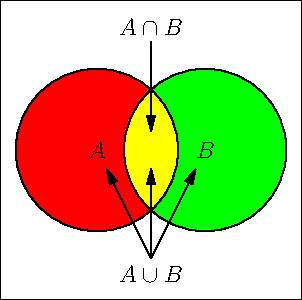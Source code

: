 size(0,150);

pen colour1=red;
pen colour2=green;

pair z0=(0,0);
pair z1=(-1,0);
pair z2=(1,0);
real r=1.5;
path c1=circle(z1,r);
path c2=circle(z2,r);
fill(c1,colour1);
fill(c2,colour2);

picture intersection;
fill(intersection,c1,colour1+colour2);
clip(intersection,c2);

add(intersection);
//
draw(c1);
draw(c2);
//
label("$A$",z1);
label("$B$",z2);
//
pair z=(0,-2);
real m=3;
margin BigMargin=Margin(0,m*dot(unit(z1-z),unit(z0-z)));
//
draw(Label("$A\cap B$",0),conj(z)--z0,Arrow,BigMargin);
draw(Label("$A\cup B$",0),z--z0,Arrow,BigMargin);
draw(z--z1,Arrow,Margin(0,m));
draw(z--z2,Arrow,Margin(0,m));
//
shipout(bbox(0.25cm));
currentpicture.uptodate=true;
